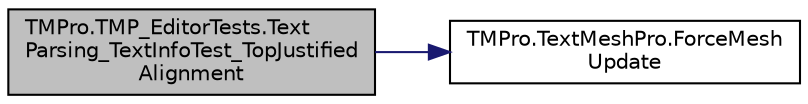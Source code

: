 digraph "TMPro.TMP_EditorTests.TextParsing_TextInfoTest_TopJustifiedAlignment"
{
 // LATEX_PDF_SIZE
  edge [fontname="Helvetica",fontsize="10",labelfontname="Helvetica",labelfontsize="10"];
  node [fontname="Helvetica",fontsize="10",shape=record];
  rankdir="LR";
  Node1 [label="TMPro.TMP_EditorTests.Text\lParsing_TextInfoTest_TopJustified\lAlignment",height=0.2,width=0.4,color="black", fillcolor="grey75", style="filled", fontcolor="black",tooltip=" "];
  Node1 -> Node2 [color="midnightblue",fontsize="10",style="solid",fontname="Helvetica"];
  Node2 [label="TMPro.TextMeshPro.ForceMesh\lUpdate",height=0.2,width=0.4,color="black", fillcolor="white", style="filled",URL="$class_t_m_pro_1_1_text_mesh_pro.html#aafe5889b109a7b155a96f76cd2bfdc64",tooltip="Function to force regeneration of the text object before its normal process time. This is useful when..."];
}
